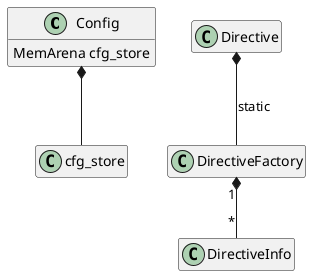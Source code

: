 ' Licensed under the Apache License, Version 2.0 (the "License");
' you may not use this file except in compliance with the License.
' You may obtain a copy of the License at http://www.apache.org/licenses/LICENSE-2.0
' Unless required by  applicable law or agreed to in writing, software distributed under the License is distributed
' on an \"AS IS\" BASIS, WITHOUT WARRANTIES OR CONDITIONS OF ANY KIND, either express or implied.
' See the License for the specific language governing permissions and limitations under the License.
' Copyright 2020 Verizon Media


@startuml

hide empty members

class Config {
  MemArena cfg_store
}

class Directive {
}

class DirectiveFactory {
}

Config *-- cfg_store

DirectiveFactory "1" *-- "*" DirectiveInfo
Directive *-- DirectiveFactory : static

@enduml
